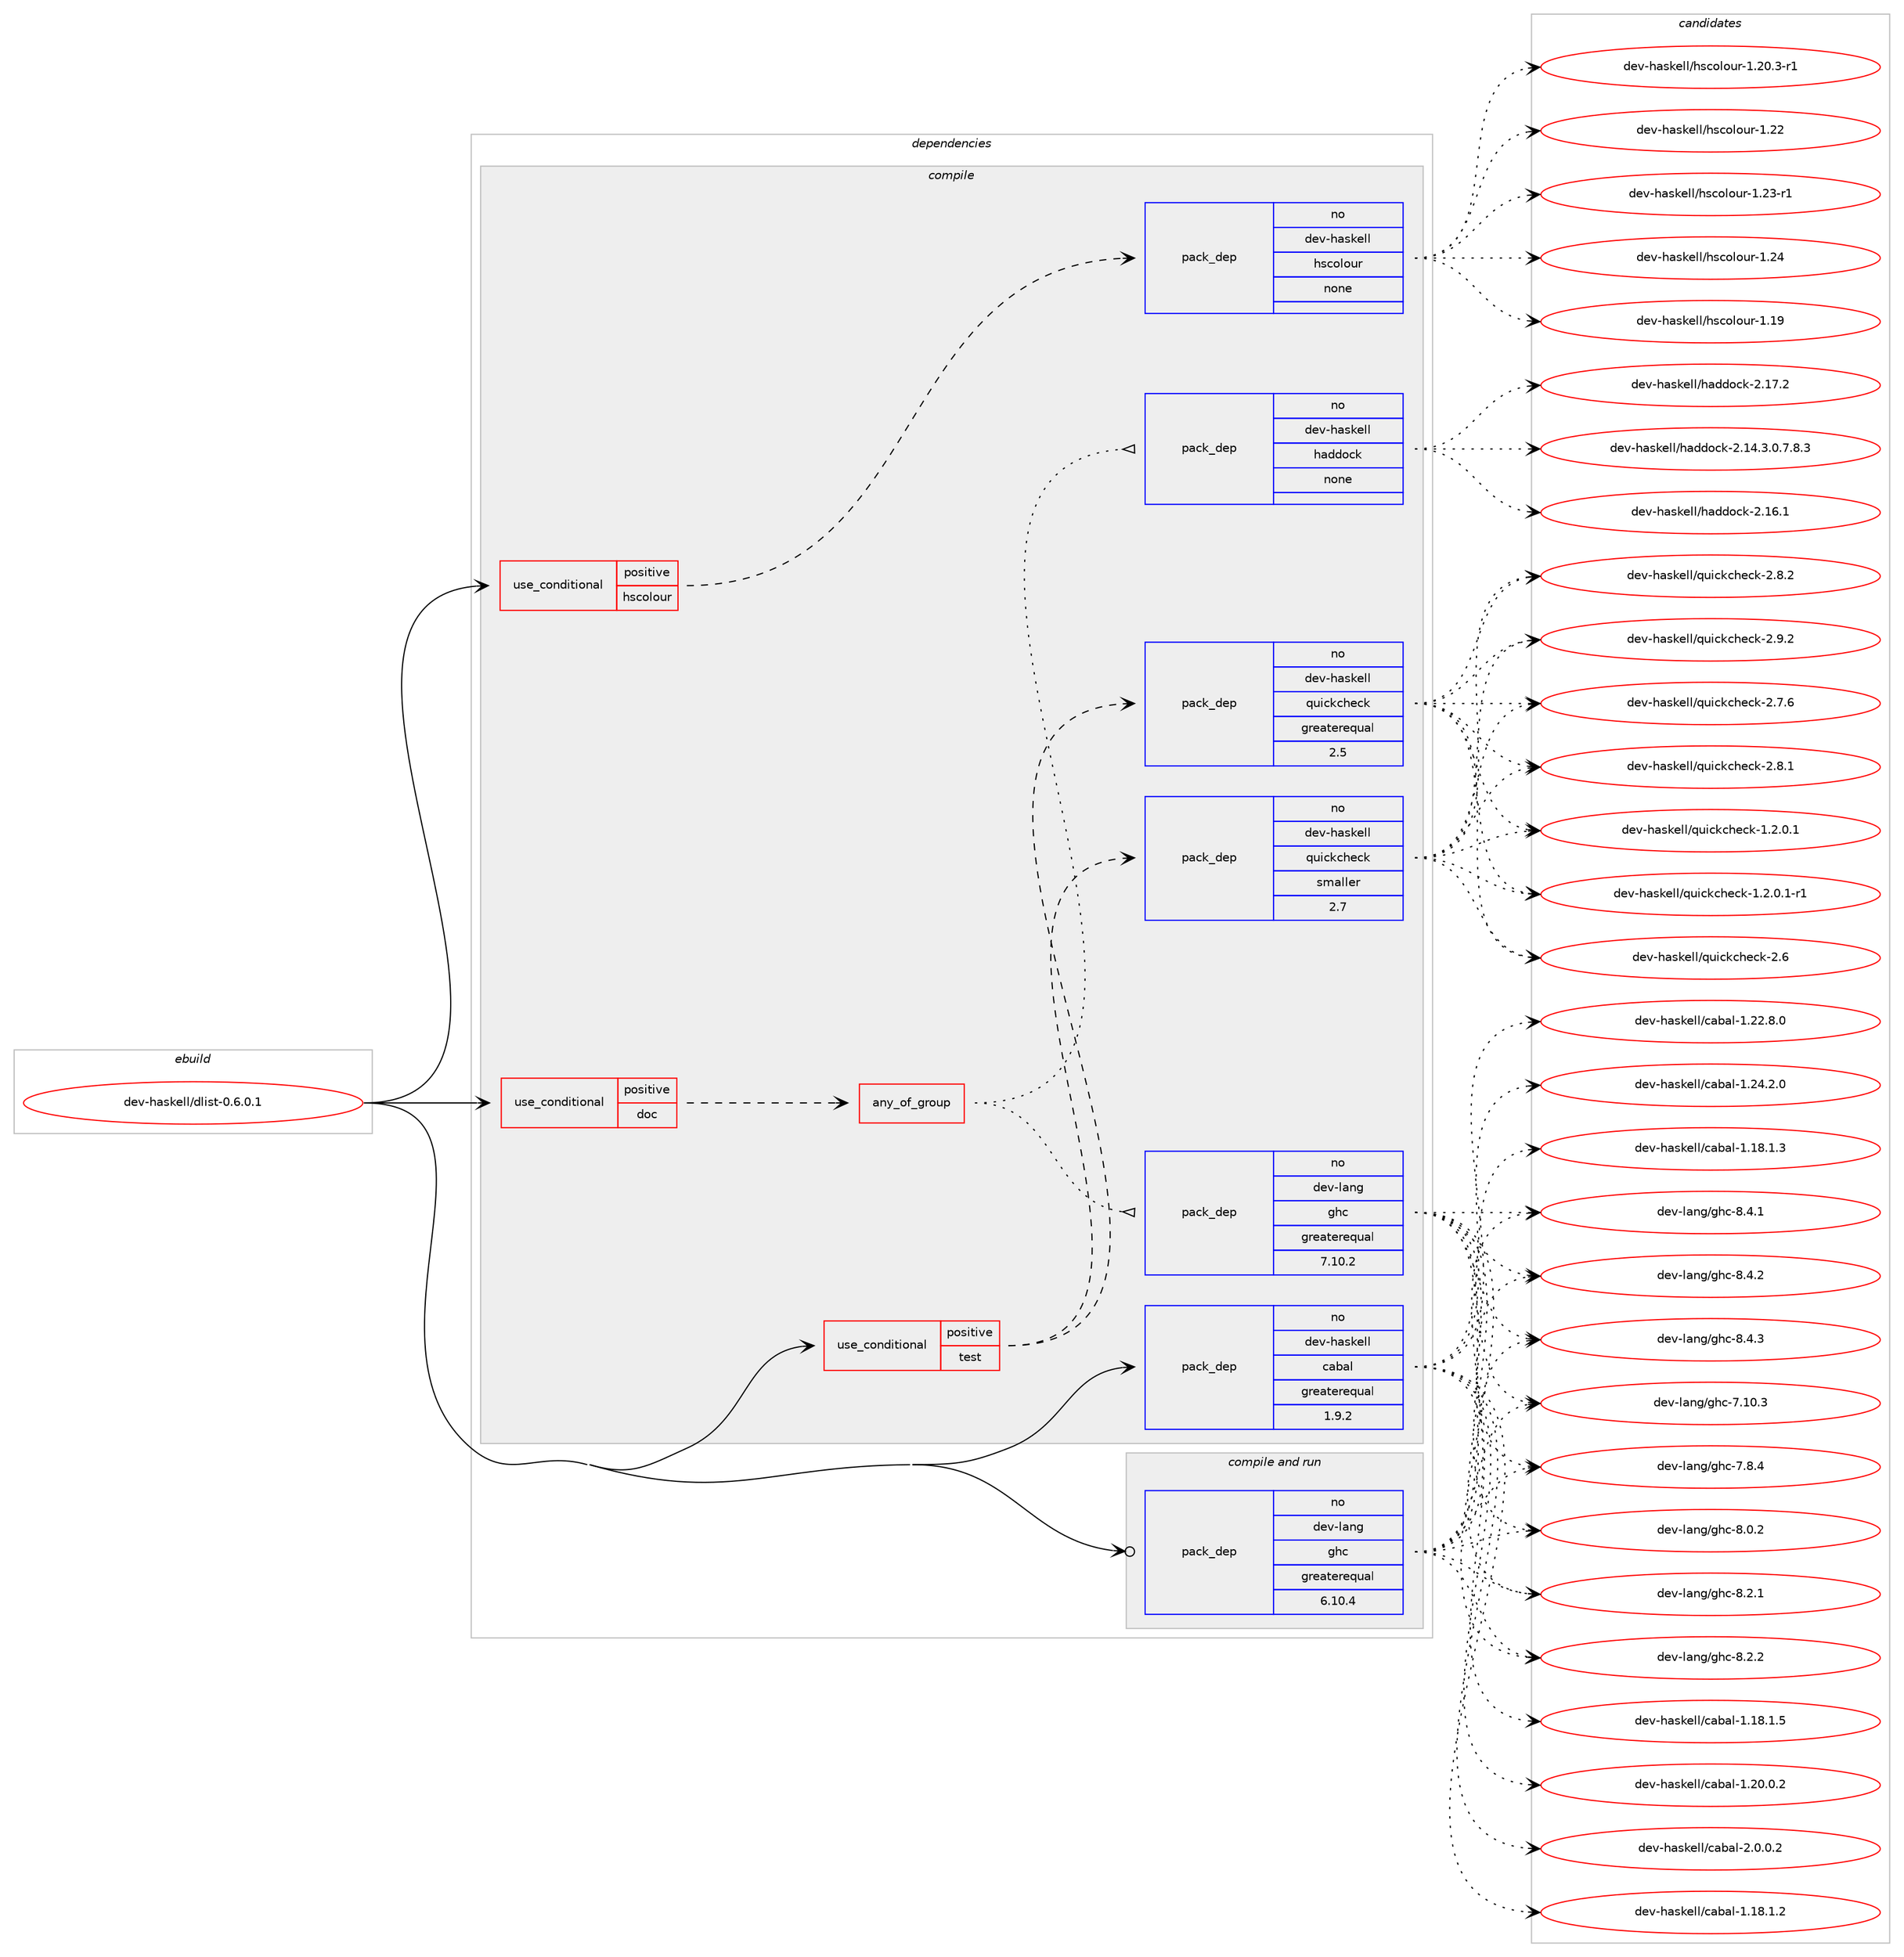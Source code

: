 digraph prolog {

# *************
# Graph options
# *************

newrank=true;
concentrate=true;
compound=true;
graph [rankdir=LR,fontname=Helvetica,fontsize=10,ranksep=1.5];#, ranksep=2.5, nodesep=0.2];
edge  [arrowhead=vee];
node  [fontname=Helvetica,fontsize=10];

# **********
# The ebuild
# **********

subgraph cluster_leftcol {
color=gray;
rank=same;
label=<<i>ebuild</i>>;
id [label="dev-haskell/dlist-0.6.0.1", color=red, width=4, href="../dev-haskell/dlist-0.6.0.1.svg"];
}

# ****************
# The dependencies
# ****************

subgraph cluster_midcol {
color=gray;
label=<<i>dependencies</i>>;
subgraph cluster_compile {
fillcolor="#eeeeee";
style=filled;
label=<<i>compile</i>>;
subgraph cond359363 {
dependency1331149 [label=<<TABLE BORDER="0" CELLBORDER="1" CELLSPACING="0" CELLPADDING="4"><TR><TD ROWSPAN="3" CELLPADDING="10">use_conditional</TD></TR><TR><TD>positive</TD></TR><TR><TD>doc</TD></TR></TABLE>>, shape=none, color=red];
subgraph any20805 {
dependency1331150 [label=<<TABLE BORDER="0" CELLBORDER="1" CELLSPACING="0" CELLPADDING="4"><TR><TD CELLPADDING="10">any_of_group</TD></TR></TABLE>>, shape=none, color=red];subgraph pack950429 {
dependency1331151 [label=<<TABLE BORDER="0" CELLBORDER="1" CELLSPACING="0" CELLPADDING="4" WIDTH="220"><TR><TD ROWSPAN="6" CELLPADDING="30">pack_dep</TD></TR><TR><TD WIDTH="110">no</TD></TR><TR><TD>dev-haskell</TD></TR><TR><TD>haddock</TD></TR><TR><TD>none</TD></TR><TR><TD></TD></TR></TABLE>>, shape=none, color=blue];
}
dependency1331150:e -> dependency1331151:w [weight=20,style="dotted",arrowhead="oinv"];
subgraph pack950430 {
dependency1331152 [label=<<TABLE BORDER="0" CELLBORDER="1" CELLSPACING="0" CELLPADDING="4" WIDTH="220"><TR><TD ROWSPAN="6" CELLPADDING="30">pack_dep</TD></TR><TR><TD WIDTH="110">no</TD></TR><TR><TD>dev-lang</TD></TR><TR><TD>ghc</TD></TR><TR><TD>greaterequal</TD></TR><TR><TD>7.10.2</TD></TR></TABLE>>, shape=none, color=blue];
}
dependency1331150:e -> dependency1331152:w [weight=20,style="dotted",arrowhead="oinv"];
}
dependency1331149:e -> dependency1331150:w [weight=20,style="dashed",arrowhead="vee"];
}
id:e -> dependency1331149:w [weight=20,style="solid",arrowhead="vee"];
subgraph cond359364 {
dependency1331153 [label=<<TABLE BORDER="0" CELLBORDER="1" CELLSPACING="0" CELLPADDING="4"><TR><TD ROWSPAN="3" CELLPADDING="10">use_conditional</TD></TR><TR><TD>positive</TD></TR><TR><TD>hscolour</TD></TR></TABLE>>, shape=none, color=red];
subgraph pack950431 {
dependency1331154 [label=<<TABLE BORDER="0" CELLBORDER="1" CELLSPACING="0" CELLPADDING="4" WIDTH="220"><TR><TD ROWSPAN="6" CELLPADDING="30">pack_dep</TD></TR><TR><TD WIDTH="110">no</TD></TR><TR><TD>dev-haskell</TD></TR><TR><TD>hscolour</TD></TR><TR><TD>none</TD></TR><TR><TD></TD></TR></TABLE>>, shape=none, color=blue];
}
dependency1331153:e -> dependency1331154:w [weight=20,style="dashed",arrowhead="vee"];
}
id:e -> dependency1331153:w [weight=20,style="solid",arrowhead="vee"];
subgraph cond359365 {
dependency1331155 [label=<<TABLE BORDER="0" CELLBORDER="1" CELLSPACING="0" CELLPADDING="4"><TR><TD ROWSPAN="3" CELLPADDING="10">use_conditional</TD></TR><TR><TD>positive</TD></TR><TR><TD>test</TD></TR></TABLE>>, shape=none, color=red];
subgraph pack950432 {
dependency1331156 [label=<<TABLE BORDER="0" CELLBORDER="1" CELLSPACING="0" CELLPADDING="4" WIDTH="220"><TR><TD ROWSPAN="6" CELLPADDING="30">pack_dep</TD></TR><TR><TD WIDTH="110">no</TD></TR><TR><TD>dev-haskell</TD></TR><TR><TD>quickcheck</TD></TR><TR><TD>greaterequal</TD></TR><TR><TD>2.5</TD></TR></TABLE>>, shape=none, color=blue];
}
dependency1331155:e -> dependency1331156:w [weight=20,style="dashed",arrowhead="vee"];
subgraph pack950433 {
dependency1331157 [label=<<TABLE BORDER="0" CELLBORDER="1" CELLSPACING="0" CELLPADDING="4" WIDTH="220"><TR><TD ROWSPAN="6" CELLPADDING="30">pack_dep</TD></TR><TR><TD WIDTH="110">no</TD></TR><TR><TD>dev-haskell</TD></TR><TR><TD>quickcheck</TD></TR><TR><TD>smaller</TD></TR><TR><TD>2.7</TD></TR></TABLE>>, shape=none, color=blue];
}
dependency1331155:e -> dependency1331157:w [weight=20,style="dashed",arrowhead="vee"];
}
id:e -> dependency1331155:w [weight=20,style="solid",arrowhead="vee"];
subgraph pack950434 {
dependency1331158 [label=<<TABLE BORDER="0" CELLBORDER="1" CELLSPACING="0" CELLPADDING="4" WIDTH="220"><TR><TD ROWSPAN="6" CELLPADDING="30">pack_dep</TD></TR><TR><TD WIDTH="110">no</TD></TR><TR><TD>dev-haskell</TD></TR><TR><TD>cabal</TD></TR><TR><TD>greaterequal</TD></TR><TR><TD>1.9.2</TD></TR></TABLE>>, shape=none, color=blue];
}
id:e -> dependency1331158:w [weight=20,style="solid",arrowhead="vee"];
}
subgraph cluster_compileandrun {
fillcolor="#eeeeee";
style=filled;
label=<<i>compile and run</i>>;
subgraph pack950435 {
dependency1331159 [label=<<TABLE BORDER="0" CELLBORDER="1" CELLSPACING="0" CELLPADDING="4" WIDTH="220"><TR><TD ROWSPAN="6" CELLPADDING="30">pack_dep</TD></TR><TR><TD WIDTH="110">no</TD></TR><TR><TD>dev-lang</TD></TR><TR><TD>ghc</TD></TR><TR><TD>greaterequal</TD></TR><TR><TD>6.10.4</TD></TR></TABLE>>, shape=none, color=blue];
}
id:e -> dependency1331159:w [weight=20,style="solid",arrowhead="odotvee"];
}
subgraph cluster_run {
fillcolor="#eeeeee";
style=filled;
label=<<i>run</i>>;
}
}

# **************
# The candidates
# **************

subgraph cluster_choices {
rank=same;
color=gray;
label=<<i>candidates</i>>;

subgraph choice950429 {
color=black;
nodesep=1;
choice1001011184510497115107101108108471049710010011199107455046495246514648465546564651 [label="dev-haskell/haddock-2.14.3.0.7.8.3", color=red, width=4,href="../dev-haskell/haddock-2.14.3.0.7.8.3.svg"];
choice100101118451049711510710110810847104971001001119910745504649544649 [label="dev-haskell/haddock-2.16.1", color=red, width=4,href="../dev-haskell/haddock-2.16.1.svg"];
choice100101118451049711510710110810847104971001001119910745504649554650 [label="dev-haskell/haddock-2.17.2", color=red, width=4,href="../dev-haskell/haddock-2.17.2.svg"];
dependency1331151:e -> choice1001011184510497115107101108108471049710010011199107455046495246514648465546564651:w [style=dotted,weight="100"];
dependency1331151:e -> choice100101118451049711510710110810847104971001001119910745504649544649:w [style=dotted,weight="100"];
dependency1331151:e -> choice100101118451049711510710110810847104971001001119910745504649554650:w [style=dotted,weight="100"];
}
subgraph choice950430 {
color=black;
nodesep=1;
choice1001011184510897110103471031049945554649484651 [label="dev-lang/ghc-7.10.3", color=red, width=4,href="../dev-lang/ghc-7.10.3.svg"];
choice10010111845108971101034710310499455546564652 [label="dev-lang/ghc-7.8.4", color=red, width=4,href="../dev-lang/ghc-7.8.4.svg"];
choice10010111845108971101034710310499455646484650 [label="dev-lang/ghc-8.0.2", color=red, width=4,href="../dev-lang/ghc-8.0.2.svg"];
choice10010111845108971101034710310499455646504649 [label="dev-lang/ghc-8.2.1", color=red, width=4,href="../dev-lang/ghc-8.2.1.svg"];
choice10010111845108971101034710310499455646504650 [label="dev-lang/ghc-8.2.2", color=red, width=4,href="../dev-lang/ghc-8.2.2.svg"];
choice10010111845108971101034710310499455646524649 [label="dev-lang/ghc-8.4.1", color=red, width=4,href="../dev-lang/ghc-8.4.1.svg"];
choice10010111845108971101034710310499455646524650 [label="dev-lang/ghc-8.4.2", color=red, width=4,href="../dev-lang/ghc-8.4.2.svg"];
choice10010111845108971101034710310499455646524651 [label="dev-lang/ghc-8.4.3", color=red, width=4,href="../dev-lang/ghc-8.4.3.svg"];
dependency1331152:e -> choice1001011184510897110103471031049945554649484651:w [style=dotted,weight="100"];
dependency1331152:e -> choice10010111845108971101034710310499455546564652:w [style=dotted,weight="100"];
dependency1331152:e -> choice10010111845108971101034710310499455646484650:w [style=dotted,weight="100"];
dependency1331152:e -> choice10010111845108971101034710310499455646504649:w [style=dotted,weight="100"];
dependency1331152:e -> choice10010111845108971101034710310499455646504650:w [style=dotted,weight="100"];
dependency1331152:e -> choice10010111845108971101034710310499455646524649:w [style=dotted,weight="100"];
dependency1331152:e -> choice10010111845108971101034710310499455646524650:w [style=dotted,weight="100"];
dependency1331152:e -> choice10010111845108971101034710310499455646524651:w [style=dotted,weight="100"];
}
subgraph choice950431 {
color=black;
nodesep=1;
choice100101118451049711510710110810847104115991111081111171144549464957 [label="dev-haskell/hscolour-1.19", color=red, width=4,href="../dev-haskell/hscolour-1.19.svg"];
choice10010111845104971151071011081084710411599111108111117114454946504846514511449 [label="dev-haskell/hscolour-1.20.3-r1", color=red, width=4,href="../dev-haskell/hscolour-1.20.3-r1.svg"];
choice100101118451049711510710110810847104115991111081111171144549465050 [label="dev-haskell/hscolour-1.22", color=red, width=4,href="../dev-haskell/hscolour-1.22.svg"];
choice1001011184510497115107101108108471041159911110811111711445494650514511449 [label="dev-haskell/hscolour-1.23-r1", color=red, width=4,href="../dev-haskell/hscolour-1.23-r1.svg"];
choice100101118451049711510710110810847104115991111081111171144549465052 [label="dev-haskell/hscolour-1.24", color=red, width=4,href="../dev-haskell/hscolour-1.24.svg"];
dependency1331154:e -> choice100101118451049711510710110810847104115991111081111171144549464957:w [style=dotted,weight="100"];
dependency1331154:e -> choice10010111845104971151071011081084710411599111108111117114454946504846514511449:w [style=dotted,weight="100"];
dependency1331154:e -> choice100101118451049711510710110810847104115991111081111171144549465050:w [style=dotted,weight="100"];
dependency1331154:e -> choice1001011184510497115107101108108471041159911110811111711445494650514511449:w [style=dotted,weight="100"];
dependency1331154:e -> choice100101118451049711510710110810847104115991111081111171144549465052:w [style=dotted,weight="100"];
}
subgraph choice950432 {
color=black;
nodesep=1;
choice1001011184510497115107101108108471131171059910799104101991074549465046484649 [label="dev-haskell/quickcheck-1.2.0.1", color=red, width=4,href="../dev-haskell/quickcheck-1.2.0.1.svg"];
choice10010111845104971151071011081084711311710599107991041019910745494650464846494511449 [label="dev-haskell/quickcheck-1.2.0.1-r1", color=red, width=4,href="../dev-haskell/quickcheck-1.2.0.1-r1.svg"];
choice10010111845104971151071011081084711311710599107991041019910745504654 [label="dev-haskell/quickcheck-2.6", color=red, width=4,href="../dev-haskell/quickcheck-2.6.svg"];
choice100101118451049711510710110810847113117105991079910410199107455046554654 [label="dev-haskell/quickcheck-2.7.6", color=red, width=4,href="../dev-haskell/quickcheck-2.7.6.svg"];
choice100101118451049711510710110810847113117105991079910410199107455046564649 [label="dev-haskell/quickcheck-2.8.1", color=red, width=4,href="../dev-haskell/quickcheck-2.8.1.svg"];
choice100101118451049711510710110810847113117105991079910410199107455046564650 [label="dev-haskell/quickcheck-2.8.2", color=red, width=4,href="../dev-haskell/quickcheck-2.8.2.svg"];
choice100101118451049711510710110810847113117105991079910410199107455046574650 [label="dev-haskell/quickcheck-2.9.2", color=red, width=4,href="../dev-haskell/quickcheck-2.9.2.svg"];
dependency1331156:e -> choice1001011184510497115107101108108471131171059910799104101991074549465046484649:w [style=dotted,weight="100"];
dependency1331156:e -> choice10010111845104971151071011081084711311710599107991041019910745494650464846494511449:w [style=dotted,weight="100"];
dependency1331156:e -> choice10010111845104971151071011081084711311710599107991041019910745504654:w [style=dotted,weight="100"];
dependency1331156:e -> choice100101118451049711510710110810847113117105991079910410199107455046554654:w [style=dotted,weight="100"];
dependency1331156:e -> choice100101118451049711510710110810847113117105991079910410199107455046564649:w [style=dotted,weight="100"];
dependency1331156:e -> choice100101118451049711510710110810847113117105991079910410199107455046564650:w [style=dotted,weight="100"];
dependency1331156:e -> choice100101118451049711510710110810847113117105991079910410199107455046574650:w [style=dotted,weight="100"];
}
subgraph choice950433 {
color=black;
nodesep=1;
choice1001011184510497115107101108108471131171059910799104101991074549465046484649 [label="dev-haskell/quickcheck-1.2.0.1", color=red, width=4,href="../dev-haskell/quickcheck-1.2.0.1.svg"];
choice10010111845104971151071011081084711311710599107991041019910745494650464846494511449 [label="dev-haskell/quickcheck-1.2.0.1-r1", color=red, width=4,href="../dev-haskell/quickcheck-1.2.0.1-r1.svg"];
choice10010111845104971151071011081084711311710599107991041019910745504654 [label="dev-haskell/quickcheck-2.6", color=red, width=4,href="../dev-haskell/quickcheck-2.6.svg"];
choice100101118451049711510710110810847113117105991079910410199107455046554654 [label="dev-haskell/quickcheck-2.7.6", color=red, width=4,href="../dev-haskell/quickcheck-2.7.6.svg"];
choice100101118451049711510710110810847113117105991079910410199107455046564649 [label="dev-haskell/quickcheck-2.8.1", color=red, width=4,href="../dev-haskell/quickcheck-2.8.1.svg"];
choice100101118451049711510710110810847113117105991079910410199107455046564650 [label="dev-haskell/quickcheck-2.8.2", color=red, width=4,href="../dev-haskell/quickcheck-2.8.2.svg"];
choice100101118451049711510710110810847113117105991079910410199107455046574650 [label="dev-haskell/quickcheck-2.9.2", color=red, width=4,href="../dev-haskell/quickcheck-2.9.2.svg"];
dependency1331157:e -> choice1001011184510497115107101108108471131171059910799104101991074549465046484649:w [style=dotted,weight="100"];
dependency1331157:e -> choice10010111845104971151071011081084711311710599107991041019910745494650464846494511449:w [style=dotted,weight="100"];
dependency1331157:e -> choice10010111845104971151071011081084711311710599107991041019910745504654:w [style=dotted,weight="100"];
dependency1331157:e -> choice100101118451049711510710110810847113117105991079910410199107455046554654:w [style=dotted,weight="100"];
dependency1331157:e -> choice100101118451049711510710110810847113117105991079910410199107455046564649:w [style=dotted,weight="100"];
dependency1331157:e -> choice100101118451049711510710110810847113117105991079910410199107455046564650:w [style=dotted,weight="100"];
dependency1331157:e -> choice100101118451049711510710110810847113117105991079910410199107455046574650:w [style=dotted,weight="100"];
}
subgraph choice950434 {
color=black;
nodesep=1;
choice10010111845104971151071011081084799979897108454946495646494650 [label="dev-haskell/cabal-1.18.1.2", color=red, width=4,href="../dev-haskell/cabal-1.18.1.2.svg"];
choice10010111845104971151071011081084799979897108454946495646494651 [label="dev-haskell/cabal-1.18.1.3", color=red, width=4,href="../dev-haskell/cabal-1.18.1.3.svg"];
choice10010111845104971151071011081084799979897108454946495646494653 [label="dev-haskell/cabal-1.18.1.5", color=red, width=4,href="../dev-haskell/cabal-1.18.1.5.svg"];
choice10010111845104971151071011081084799979897108454946504846484650 [label="dev-haskell/cabal-1.20.0.2", color=red, width=4,href="../dev-haskell/cabal-1.20.0.2.svg"];
choice10010111845104971151071011081084799979897108454946505046564648 [label="dev-haskell/cabal-1.22.8.0", color=red, width=4,href="../dev-haskell/cabal-1.22.8.0.svg"];
choice10010111845104971151071011081084799979897108454946505246504648 [label="dev-haskell/cabal-1.24.2.0", color=red, width=4,href="../dev-haskell/cabal-1.24.2.0.svg"];
choice100101118451049711510710110810847999798971084550464846484650 [label="dev-haskell/cabal-2.0.0.2", color=red, width=4,href="../dev-haskell/cabal-2.0.0.2.svg"];
dependency1331158:e -> choice10010111845104971151071011081084799979897108454946495646494650:w [style=dotted,weight="100"];
dependency1331158:e -> choice10010111845104971151071011081084799979897108454946495646494651:w [style=dotted,weight="100"];
dependency1331158:e -> choice10010111845104971151071011081084799979897108454946495646494653:w [style=dotted,weight="100"];
dependency1331158:e -> choice10010111845104971151071011081084799979897108454946504846484650:w [style=dotted,weight="100"];
dependency1331158:e -> choice10010111845104971151071011081084799979897108454946505046564648:w [style=dotted,weight="100"];
dependency1331158:e -> choice10010111845104971151071011081084799979897108454946505246504648:w [style=dotted,weight="100"];
dependency1331158:e -> choice100101118451049711510710110810847999798971084550464846484650:w [style=dotted,weight="100"];
}
subgraph choice950435 {
color=black;
nodesep=1;
choice1001011184510897110103471031049945554649484651 [label="dev-lang/ghc-7.10.3", color=red, width=4,href="../dev-lang/ghc-7.10.3.svg"];
choice10010111845108971101034710310499455546564652 [label="dev-lang/ghc-7.8.4", color=red, width=4,href="../dev-lang/ghc-7.8.4.svg"];
choice10010111845108971101034710310499455646484650 [label="dev-lang/ghc-8.0.2", color=red, width=4,href="../dev-lang/ghc-8.0.2.svg"];
choice10010111845108971101034710310499455646504649 [label="dev-lang/ghc-8.2.1", color=red, width=4,href="../dev-lang/ghc-8.2.1.svg"];
choice10010111845108971101034710310499455646504650 [label="dev-lang/ghc-8.2.2", color=red, width=4,href="../dev-lang/ghc-8.2.2.svg"];
choice10010111845108971101034710310499455646524649 [label="dev-lang/ghc-8.4.1", color=red, width=4,href="../dev-lang/ghc-8.4.1.svg"];
choice10010111845108971101034710310499455646524650 [label="dev-lang/ghc-8.4.2", color=red, width=4,href="../dev-lang/ghc-8.4.2.svg"];
choice10010111845108971101034710310499455646524651 [label="dev-lang/ghc-8.4.3", color=red, width=4,href="../dev-lang/ghc-8.4.3.svg"];
dependency1331159:e -> choice1001011184510897110103471031049945554649484651:w [style=dotted,weight="100"];
dependency1331159:e -> choice10010111845108971101034710310499455546564652:w [style=dotted,weight="100"];
dependency1331159:e -> choice10010111845108971101034710310499455646484650:w [style=dotted,weight="100"];
dependency1331159:e -> choice10010111845108971101034710310499455646504649:w [style=dotted,weight="100"];
dependency1331159:e -> choice10010111845108971101034710310499455646504650:w [style=dotted,weight="100"];
dependency1331159:e -> choice10010111845108971101034710310499455646524649:w [style=dotted,weight="100"];
dependency1331159:e -> choice10010111845108971101034710310499455646524650:w [style=dotted,weight="100"];
dependency1331159:e -> choice10010111845108971101034710310499455646524651:w [style=dotted,weight="100"];
}
}

}
